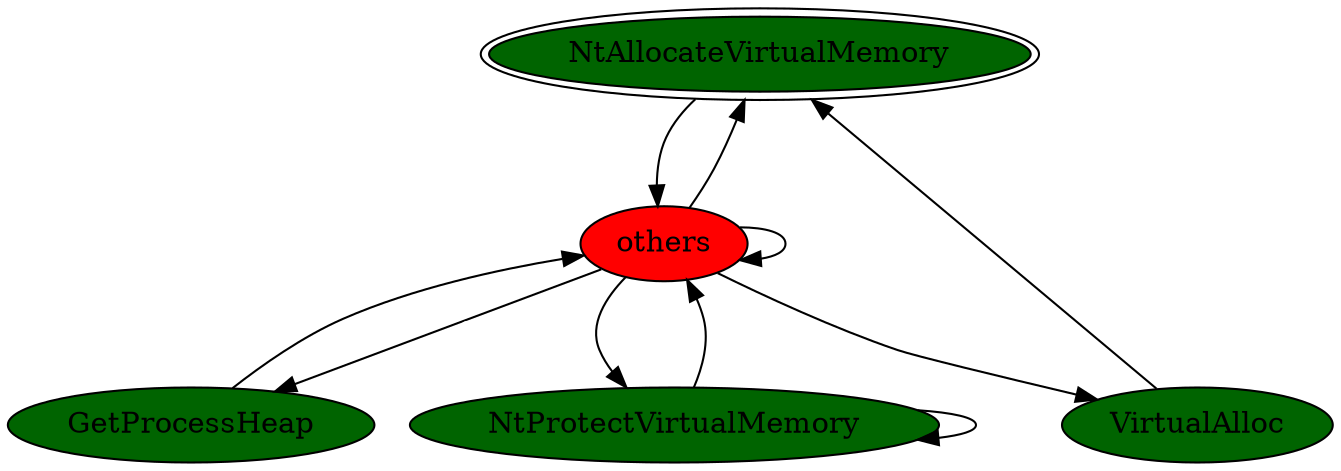 digraph "./REPORTS/6179/API_PER_CATEGORY/VirtualAlloc.exe_4528_Memory Management_API_per_Category_Transition_Matrix" {
	NtAllocateVirtualMemory [label=NtAllocateVirtualMemory fillcolor=darkgreen peripheries=2 style=filled]
	others [label=others fillcolor=red style=filled]
	NtAllocateVirtualMemory -> others [label=1.0 fontcolor=white]
	others -> NtAllocateVirtualMemory [label=0.0208 fontcolor=white]
	others -> others [label=0.9479 fontcolor=white]
	GetProcessHeap [label=GetProcessHeap fillcolor=darkgreen style=filled]
	others -> GetProcessHeap [label=0.0104 fontcolor=white]
	VirtualAlloc [label=VirtualAlloc fillcolor=darkgreen style=filled]
	others -> VirtualAlloc [label=0.0104 fontcolor=white]
	NtProtectVirtualMemory [label=NtProtectVirtualMemory fillcolor=darkgreen style=filled]
	others -> NtProtectVirtualMemory [label=0.0104 fontcolor=white]
	GetProcessHeap -> others [label=1.0 fontcolor=white]
	VirtualAlloc -> NtAllocateVirtualMemory [label=1.0 fontcolor=white]
	NtProtectVirtualMemory -> others [label=0.5 fontcolor=white]
	NtProtectVirtualMemory -> NtProtectVirtualMemory [label=0.5 fontcolor=white]
}
